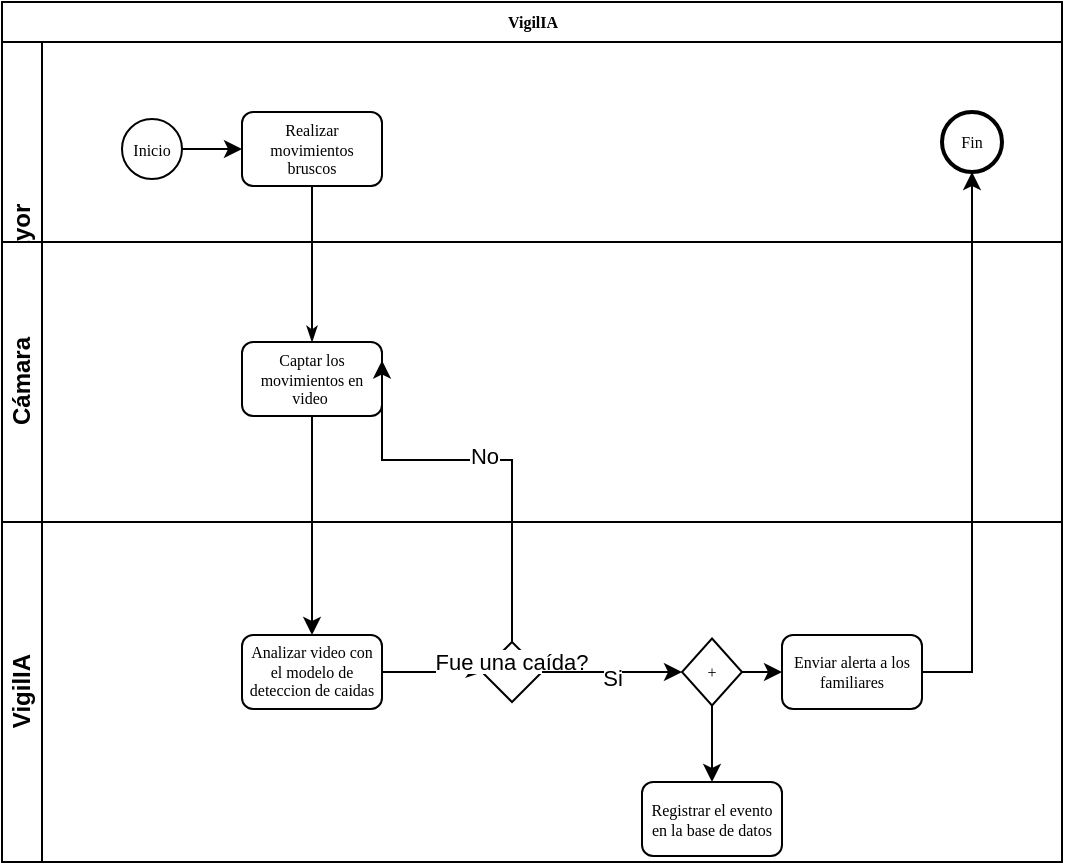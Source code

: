 <mxfile version="28.2.7">
  <diagram name="Page-1" id="c7488fd3-1785-93aa-aadb-54a6760d102a">
    <mxGraphModel grid="1" page="1" gridSize="10" guides="1" tooltips="1" connect="1" arrows="1" fold="1" pageScale="1" pageWidth="1100" pageHeight="850" background="none" math="0" shadow="0">
      <root>
        <mxCell id="0" />
        <mxCell id="1" parent="0" />
        <mxCell id="2b4e8129b02d487f-1" value="VigilIA" style="swimlane;html=1;childLayout=stackLayout;horizontal=1;startSize=20;horizontalStack=0;rounded=0;shadow=0;labelBackgroundColor=none;strokeWidth=1;fontFamily=Verdana;fontSize=8;align=center;" vertex="1" parent="1">
          <mxGeometry x="160" y="60" width="530" height="430" as="geometry" />
        </mxCell>
        <mxCell id="2b4e8129b02d487f-2" value="Adulto mayor" style="swimlane;html=1;startSize=20;horizontal=0;" vertex="1" parent="2b4e8129b02d487f-1">
          <mxGeometry y="20" width="530" height="240" as="geometry" />
        </mxCell>
        <mxCell id="7RWVRbq9k-ogAbWY7AfY-32" style="edgeStyle=orthogonalEdgeStyle;rounded=0;orthogonalLoop=1;jettySize=auto;html=1;exitX=1;exitY=0.5;exitDx=0;exitDy=0;" edge="1" parent="2b4e8129b02d487f-2" source="2b4e8129b02d487f-5" target="2b4e8129b02d487f-6">
          <mxGeometry relative="1" as="geometry" />
        </mxCell>
        <mxCell id="2b4e8129b02d487f-5" value="Inicio" style="ellipse;whiteSpace=wrap;html=1;rounded=0;shadow=0;labelBackgroundColor=none;strokeWidth=1;fontFamily=Verdana;fontSize=8;align=center;" vertex="1" parent="2b4e8129b02d487f-2">
          <mxGeometry x="60" y="38.5" width="30" height="30" as="geometry" />
        </mxCell>
        <mxCell id="2b4e8129b02d487f-6" value="Realizar movimientos bruscos" style="rounded=1;whiteSpace=wrap;html=1;shadow=0;labelBackgroundColor=none;strokeWidth=1;fontFamily=Verdana;fontSize=8;align=center;" vertex="1" parent="2b4e8129b02d487f-2">
          <mxGeometry x="120" y="35.0" width="70" height="37" as="geometry" />
        </mxCell>
        <mxCell id="2b4e8129b02d487f-11" value="Fin" style="ellipse;whiteSpace=wrap;html=1;rounded=0;shadow=0;labelBackgroundColor=none;strokeWidth=2;fontFamily=Verdana;fontSize=8;align=center;" vertex="1" parent="2b4e8129b02d487f-2">
          <mxGeometry x="470" y="35" width="30" height="30" as="geometry" />
        </mxCell>
        <mxCell id="2b4e8129b02d487f-3" value="Cámara" style="swimlane;html=1;startSize=20;horizontal=0;" vertex="1" parent="2b4e8129b02d487f-2">
          <mxGeometry y="100" width="530" height="140" as="geometry" />
        </mxCell>
        <mxCell id="2b4e8129b02d487f-12" value="Captar los movimientos en video&amp;nbsp;" style="rounded=1;whiteSpace=wrap;html=1;shadow=0;labelBackgroundColor=none;strokeWidth=1;fontFamily=Verdana;fontSize=8;align=center;" vertex="1" parent="2b4e8129b02d487f-3">
          <mxGeometry x="120" y="50.0" width="70" height="37" as="geometry" />
        </mxCell>
        <mxCell id="2b4e8129b02d487f-24" style="edgeStyle=orthogonalEdgeStyle;rounded=0;html=1;labelBackgroundColor=none;startArrow=none;startFill=0;startSize=5;endArrow=classicThin;endFill=1;endSize=5;jettySize=auto;orthogonalLoop=1;strokeWidth=1;fontFamily=Verdana;fontSize=8" edge="1" parent="2b4e8129b02d487f-2" source="2b4e8129b02d487f-6" target="2b4e8129b02d487f-12">
          <mxGeometry relative="1" as="geometry" />
        </mxCell>
        <mxCell id="7RWVRbq9k-ogAbWY7AfY-2" style="edgeStyle=orthogonalEdgeStyle;rounded=0;orthogonalLoop=1;jettySize=auto;html=1;exitX=0.5;exitY=1;exitDx=0;exitDy=0;entryX=0.5;entryY=0;entryDx=0;entryDy=0;" edge="1" parent="2b4e8129b02d487f-1" source="2b4e8129b02d487f-12" target="2b4e8129b02d487f-14">
          <mxGeometry relative="1" as="geometry" />
        </mxCell>
        <mxCell id="7RWVRbq9k-ogAbWY7AfY-7" style="edgeStyle=orthogonalEdgeStyle;rounded=0;orthogonalLoop=1;jettySize=auto;html=1;exitX=0.5;exitY=0;exitDx=0;exitDy=0;exitPerimeter=0;entryX=1;entryY=0.25;entryDx=0;entryDy=0;" edge="1" parent="2b4e8129b02d487f-1" source="2b4e8129b02d487f-15" target="2b4e8129b02d487f-12">
          <mxGeometry relative="1" as="geometry">
            <mxPoint x="255" y="300" as="targetPoint" />
            <Array as="points">
              <mxPoint x="255" y="229" />
            </Array>
          </mxGeometry>
        </mxCell>
        <mxCell id="7RWVRbq9k-ogAbWY7AfY-8" value="No" style="edgeLabel;html=1;align=center;verticalAlign=middle;resizable=0;points=[];" connectable="0" vertex="1" parent="7RWVRbq9k-ogAbWY7AfY-7">
          <mxGeometry x="0.02" y="-2" relative="1" as="geometry">
            <mxPoint as="offset" />
          </mxGeometry>
        </mxCell>
        <mxCell id="2b4e8129b02d487f-4" value="VigilIA" style="swimlane;html=1;startSize=20;horizontal=0;" vertex="1" parent="2b4e8129b02d487f-1">
          <mxGeometry y="260" width="530" height="170" as="geometry" />
        </mxCell>
        <mxCell id="2b4e8129b02d487f-28" style="edgeStyle=orthogonalEdgeStyle;rounded=0;html=1;labelBackgroundColor=none;startArrow=none;startFill=0;startSize=5;endArrow=classicThin;endFill=1;endSize=5;jettySize=auto;orthogonalLoop=1;strokeWidth=1;fontFamily=Verdana;fontSize=8;" edge="1" parent="2b4e8129b02d487f-4" source="2b4e8129b02d487f-14" target="2b4e8129b02d487f-15">
          <mxGeometry relative="1" as="geometry" />
        </mxCell>
        <mxCell id="2b4e8129b02d487f-14" value="Analizar video con el modelo de deteccion de caidas" style="rounded=1;whiteSpace=wrap;html=1;shadow=0;labelBackgroundColor=none;strokeWidth=1;fontFamily=Verdana;fontSize=8;align=center;" vertex="1" parent="2b4e8129b02d487f-4">
          <mxGeometry x="120" y="56.5" width="70" height="37" as="geometry" />
        </mxCell>
        <mxCell id="2b4e8129b02d487f-15" value="&#xa;&lt;span style=&quot;color: rgb(0, 0, 0); font-family: Helvetica; font-size: 11px; font-style: normal; font-variant-ligatures: normal; font-variant-caps: normal; font-weight: 400; letter-spacing: normal; orphans: 2; text-align: center; text-indent: 0px; text-transform: none; widows: 2; word-spacing: 0px; -webkit-text-stroke-width: 0px; white-space: nowrap; background-color: rgb(255, 255, 255); text-decoration-thickness: initial; text-decoration-style: initial; text-decoration-color: initial; display: inline !important; float: none;&quot;&gt;Fue una caída?&lt;/span&gt;&#xa;&#xa;" style="strokeWidth=1;html=1;shape=mxgraph.flowchart.decision;whiteSpace=wrap;rounded=1;shadow=0;labelBackgroundColor=none;fontFamily=Verdana;fontSize=8;align=center;" vertex="1" parent="2b4e8129b02d487f-4">
          <mxGeometry x="240" y="60" width="30" height="30" as="geometry" />
        </mxCell>
        <mxCell id="2b4e8129b02d487f-17" value="Enviar alerta a los familiares" style="rounded=1;whiteSpace=wrap;html=1;shadow=0;labelBackgroundColor=none;strokeWidth=1;fontFamily=Verdana;fontSize=8;align=center;" vertex="1" parent="2b4e8129b02d487f-4">
          <mxGeometry x="390" y="56.5" width="70" height="37" as="geometry" />
        </mxCell>
        <mxCell id="7RWVRbq9k-ogAbWY7AfY-17" value="Registrar el evento en la base de datos" style="rounded=1;whiteSpace=wrap;html=1;shadow=0;labelBackgroundColor=none;strokeWidth=1;fontFamily=Verdana;fontSize=8;align=center;" vertex="1" parent="2b4e8129b02d487f-4">
          <mxGeometry x="320" y="130" width="70" height="37" as="geometry" />
        </mxCell>
        <mxCell id="7RWVRbq9k-ogAbWY7AfY-25" style="edgeStyle=orthogonalEdgeStyle;rounded=0;orthogonalLoop=1;jettySize=auto;html=1;exitX=0.5;exitY=1;exitDx=0;exitDy=0;exitPerimeter=0;entryX=0.5;entryY=0;entryDx=0;entryDy=0;" edge="1" parent="2b4e8129b02d487f-4" source="7RWVRbq9k-ogAbWY7AfY-23" target="7RWVRbq9k-ogAbWY7AfY-17">
          <mxGeometry relative="1" as="geometry" />
        </mxCell>
        <mxCell id="7RWVRbq9k-ogAbWY7AfY-28" style="edgeStyle=orthogonalEdgeStyle;rounded=0;orthogonalLoop=1;jettySize=auto;html=1;exitX=1;exitY=0.5;exitDx=0;exitDy=0;exitPerimeter=0;entryX=0;entryY=0.5;entryDx=0;entryDy=0;" edge="1" parent="2b4e8129b02d487f-4" source="7RWVRbq9k-ogAbWY7AfY-23" target="2b4e8129b02d487f-17">
          <mxGeometry relative="1" as="geometry" />
        </mxCell>
        <mxCell id="7RWVRbq9k-ogAbWY7AfY-23" value="+" style="strokeWidth=1;html=1;shape=mxgraph.flowchart.decision;whiteSpace=wrap;rounded=1;shadow=0;labelBackgroundColor=none;fontFamily=Verdana;fontSize=8;align=center;" vertex="1" parent="2b4e8129b02d487f-4">
          <mxGeometry x="340" y="58.25" width="30" height="33.5" as="geometry" />
        </mxCell>
        <mxCell id="7RWVRbq9k-ogAbWY7AfY-26" style="edgeStyle=orthogonalEdgeStyle;rounded=0;orthogonalLoop=1;jettySize=auto;html=1;entryX=0;entryY=0.5;entryDx=0;entryDy=0;entryPerimeter=0;" edge="1" parent="2b4e8129b02d487f-4" source="2b4e8129b02d487f-15" target="7RWVRbq9k-ogAbWY7AfY-23">
          <mxGeometry relative="1" as="geometry" />
        </mxCell>
        <mxCell id="7RWVRbq9k-ogAbWY7AfY-27" value="Si" style="edgeLabel;html=1;align=center;verticalAlign=middle;resizable=0;points=[];" connectable="0" vertex="1" parent="7RWVRbq9k-ogAbWY7AfY-26">
          <mxGeometry x="0.002" y="-3" relative="1" as="geometry">
            <mxPoint as="offset" />
          </mxGeometry>
        </mxCell>
        <mxCell id="7RWVRbq9k-ogAbWY7AfY-29" style="edgeStyle=orthogonalEdgeStyle;rounded=0;orthogonalLoop=1;jettySize=auto;html=1;exitX=1;exitY=0.5;exitDx=0;exitDy=0;entryX=0.5;entryY=1;entryDx=0;entryDy=0;" edge="1" parent="2b4e8129b02d487f-1" source="2b4e8129b02d487f-17" target="2b4e8129b02d487f-11">
          <mxGeometry relative="1" as="geometry" />
        </mxCell>
      </root>
    </mxGraphModel>
  </diagram>
</mxfile>
